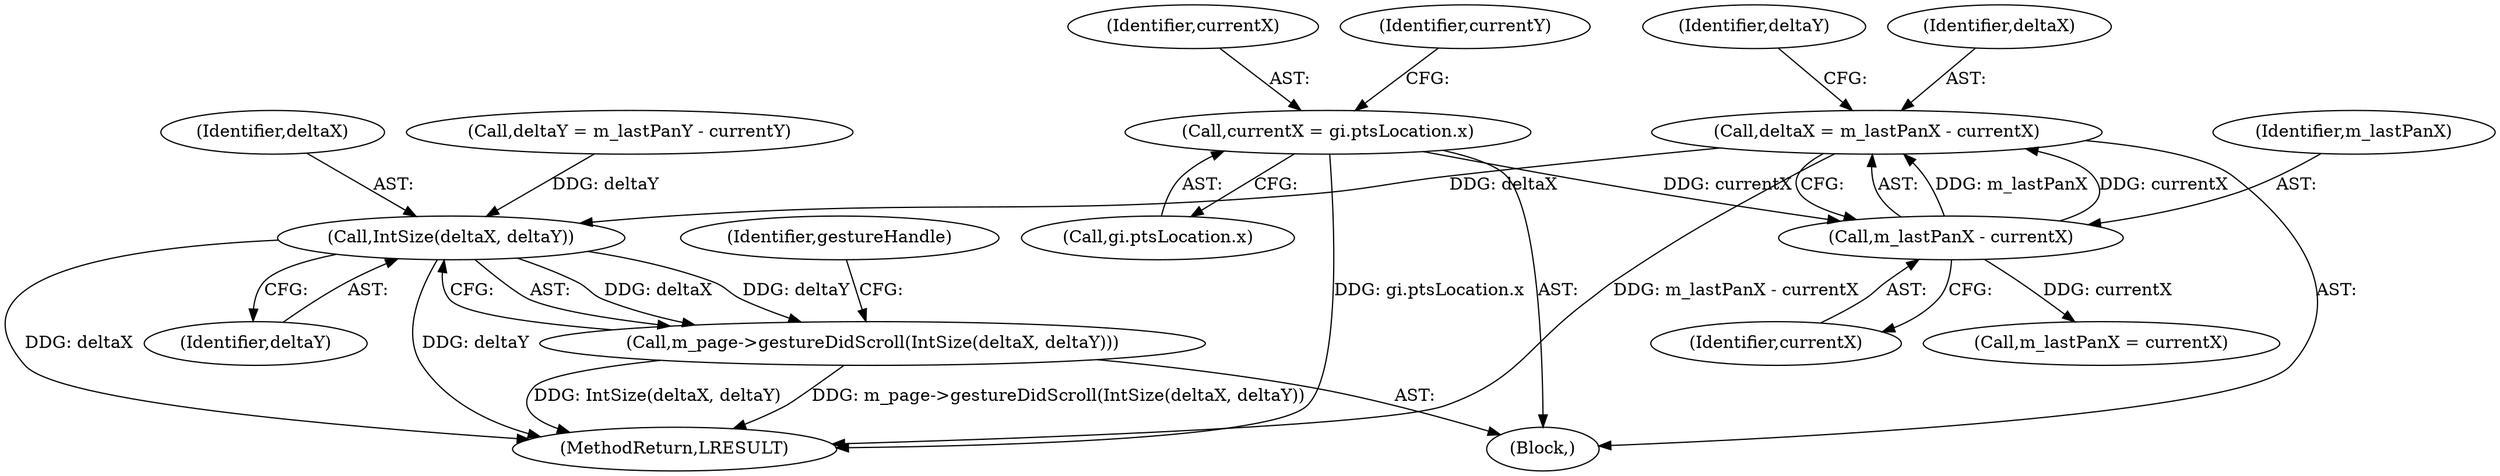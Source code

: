 digraph "1_Chrome_df831400bcb63db4259b5858281b1727ba972a2a_2@integer" {
"1000193" [label="(Call,deltaX = m_lastPanX - currentX)"];
"1000195" [label="(Call,m_lastPanX - currentX)"];
"1000177" [label="(Call,currentX = gi.ptsLocation.x)"];
"1000211" [label="(Call,IntSize(deltaX, deltaY))"];
"1000210" [label="(Call,m_page->gestureDidScroll(IntSize(deltaX, deltaY)))"];
"1000213" [label="(Identifier,deltaY)"];
"1000211" [label="(Call,IntSize(deltaX, deltaY))"];
"1000200" [label="(Identifier,deltaY)"];
"1000177" [label="(Call,currentX = gi.ptsLocation.x)"];
"1000204" [label="(Call,m_lastPanX = currentX)"];
"1000179" [label="(Call,gi.ptsLocation.x)"];
"1000178" [label="(Identifier,currentX)"];
"1000215" [label="(Identifier,gestureHandle)"];
"1000195" [label="(Call,m_lastPanX - currentX)"];
"1000197" [label="(Identifier,currentX)"];
"1000175" [label="(Block,)"];
"1000196" [label="(Identifier,m_lastPanX)"];
"1000186" [label="(Identifier,currentY)"];
"1000194" [label="(Identifier,deltaX)"];
"1000228" [label="(MethodReturn,LRESULT)"];
"1000212" [label="(Identifier,deltaX)"];
"1000193" [label="(Call,deltaX = m_lastPanX - currentX)"];
"1000199" [label="(Call,deltaY = m_lastPanY - currentY)"];
"1000210" [label="(Call,m_page->gestureDidScroll(IntSize(deltaX, deltaY)))"];
"1000193" -> "1000175"  [label="AST: "];
"1000193" -> "1000195"  [label="CFG: "];
"1000194" -> "1000193"  [label="AST: "];
"1000195" -> "1000193"  [label="AST: "];
"1000200" -> "1000193"  [label="CFG: "];
"1000193" -> "1000228"  [label="DDG: m_lastPanX - currentX"];
"1000195" -> "1000193"  [label="DDG: m_lastPanX"];
"1000195" -> "1000193"  [label="DDG: currentX"];
"1000193" -> "1000211"  [label="DDG: deltaX"];
"1000195" -> "1000197"  [label="CFG: "];
"1000196" -> "1000195"  [label="AST: "];
"1000197" -> "1000195"  [label="AST: "];
"1000177" -> "1000195"  [label="DDG: currentX"];
"1000195" -> "1000204"  [label="DDG: currentX"];
"1000177" -> "1000175"  [label="AST: "];
"1000177" -> "1000179"  [label="CFG: "];
"1000178" -> "1000177"  [label="AST: "];
"1000179" -> "1000177"  [label="AST: "];
"1000186" -> "1000177"  [label="CFG: "];
"1000177" -> "1000228"  [label="DDG: gi.ptsLocation.x"];
"1000211" -> "1000210"  [label="AST: "];
"1000211" -> "1000213"  [label="CFG: "];
"1000212" -> "1000211"  [label="AST: "];
"1000213" -> "1000211"  [label="AST: "];
"1000210" -> "1000211"  [label="CFG: "];
"1000211" -> "1000228"  [label="DDG: deltaX"];
"1000211" -> "1000228"  [label="DDG: deltaY"];
"1000211" -> "1000210"  [label="DDG: deltaX"];
"1000211" -> "1000210"  [label="DDG: deltaY"];
"1000199" -> "1000211"  [label="DDG: deltaY"];
"1000210" -> "1000175"  [label="AST: "];
"1000215" -> "1000210"  [label="CFG: "];
"1000210" -> "1000228"  [label="DDG: m_page->gestureDidScroll(IntSize(deltaX, deltaY))"];
"1000210" -> "1000228"  [label="DDG: IntSize(deltaX, deltaY)"];
}
